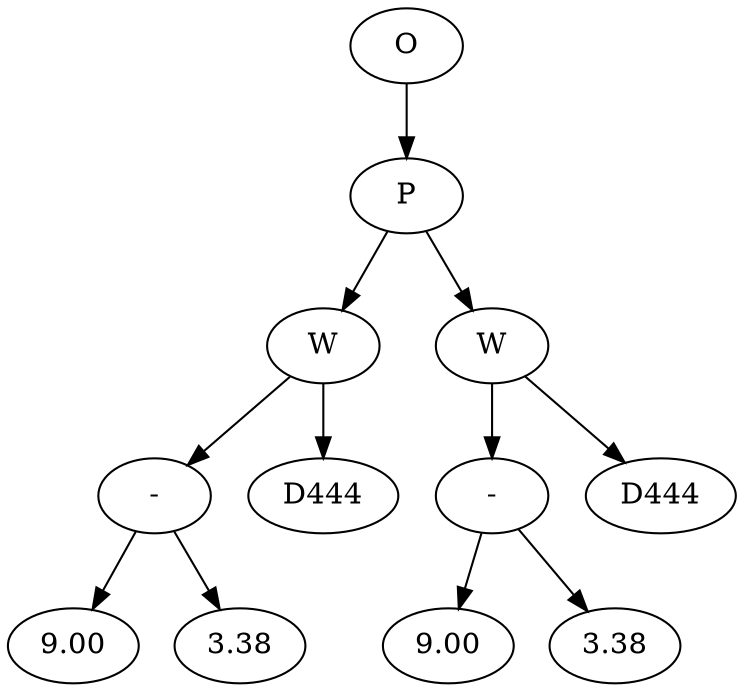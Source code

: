 // Tree
digraph {
	43239773 [label=O]
	43239774 [label=P]
	43239773 -> 43239774
	43239775 [label=W]
	43239774 -> 43239775
	43239776 [label="-"]
	43239775 -> 43239776
	43239777 [label=9.00]
	43239776 -> 43239777
	43239778 [label=3.38]
	43239776 -> 43239778
	43239779 [label=D444]
	43239775 -> 43239779
	43239780 [label=W]
	43239774 -> 43239780
	43239781 [label="-"]
	43239780 -> 43239781
	43239782 [label=9.00]
	43239781 -> 43239782
	43239783 [label=3.38]
	43239781 -> 43239783
	43239784 [label=D444]
	43239780 -> 43239784
}
